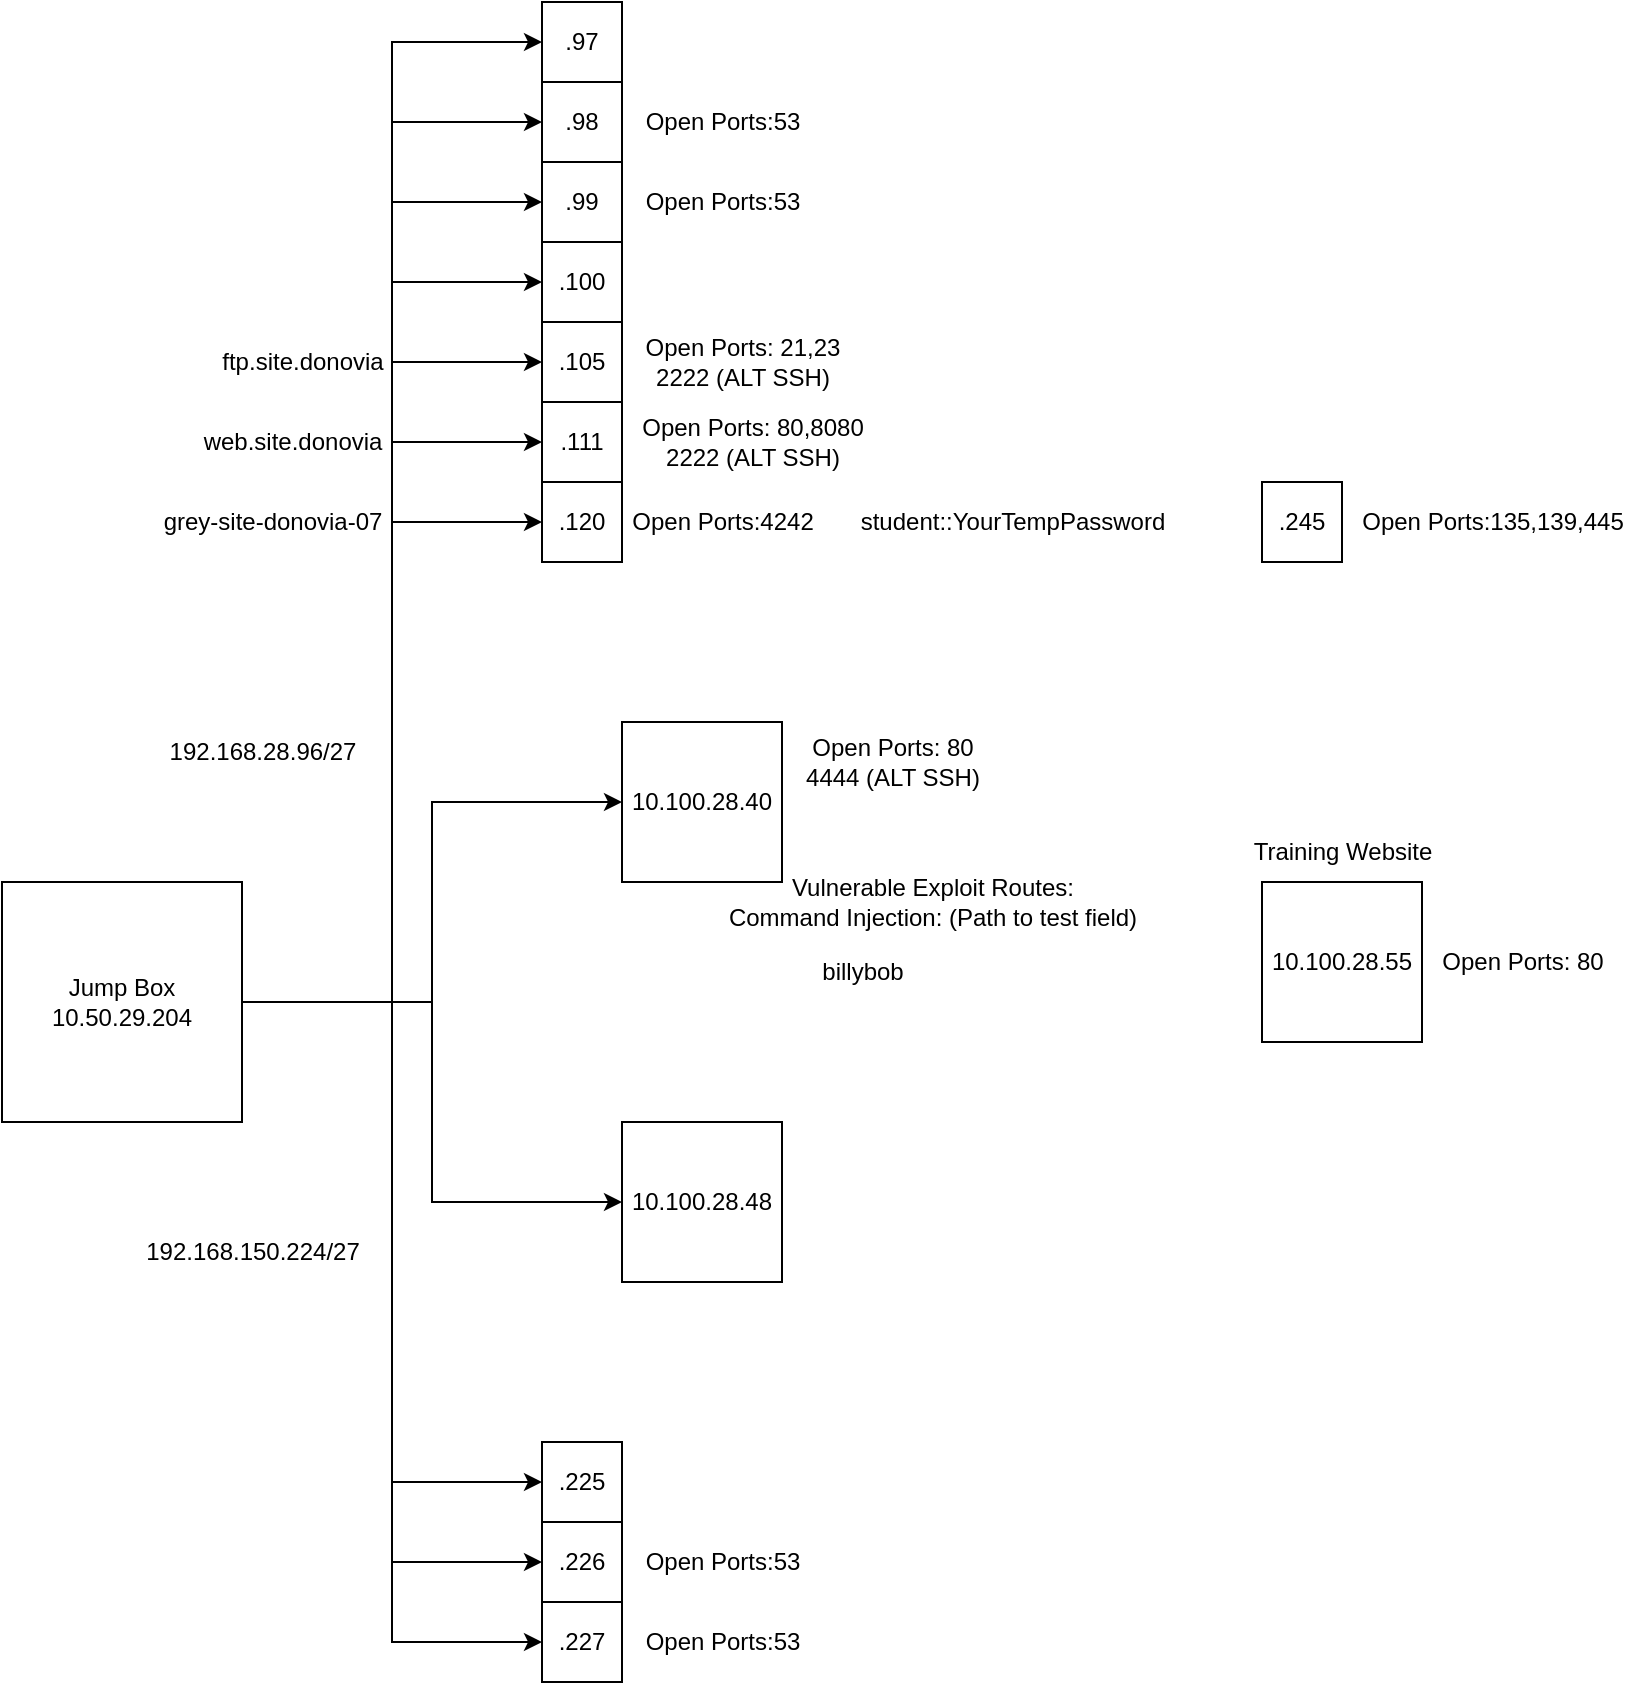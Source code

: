<mxfile version="20.8.9" type="github">
  <diagram name="Page-1" id="PPI7aoxtq6jr2701zAh0">
    <mxGraphModel dx="590" dy="513" grid="1" gridSize="10" guides="1" tooltips="1" connect="1" arrows="1" fold="1" page="1" pageScale="1" pageWidth="850" pageHeight="1100" math="0" shadow="0">
      <root>
        <mxCell id="0" />
        <mxCell id="1" parent="0" />
        <mxCell id="hsKAHakp5D6jIXOr1AbQ-16" style="edgeStyle=orthogonalEdgeStyle;rounded=0;orthogonalLoop=1;jettySize=auto;html=1;entryX=0;entryY=0.5;entryDx=0;entryDy=0;" parent="1" source="hsKAHakp5D6jIXOr1AbQ-1" target="hsKAHakp5D6jIXOr1AbQ-5" edge="1">
          <mxGeometry relative="1" as="geometry" />
        </mxCell>
        <mxCell id="hsKAHakp5D6jIXOr1AbQ-17" style="edgeStyle=orthogonalEdgeStyle;rounded=0;orthogonalLoop=1;jettySize=auto;html=1;entryX=0;entryY=0.5;entryDx=0;entryDy=0;" parent="1" source="hsKAHakp5D6jIXOr1AbQ-1" target="hsKAHakp5D6jIXOr1AbQ-8" edge="1">
          <mxGeometry relative="1" as="geometry" />
        </mxCell>
        <mxCell id="hsKAHakp5D6jIXOr1AbQ-18" style="edgeStyle=orthogonalEdgeStyle;rounded=0;orthogonalLoop=1;jettySize=auto;html=1;entryX=0;entryY=0.5;entryDx=0;entryDy=0;" parent="1" source="hsKAHakp5D6jIXOr1AbQ-1" target="hsKAHakp5D6jIXOr1AbQ-9" edge="1">
          <mxGeometry relative="1" as="geometry" />
        </mxCell>
        <mxCell id="hsKAHakp5D6jIXOr1AbQ-19" style="edgeStyle=orthogonalEdgeStyle;rounded=0;orthogonalLoop=1;jettySize=auto;html=1;entryX=0;entryY=0.5;entryDx=0;entryDy=0;" parent="1" source="hsKAHakp5D6jIXOr1AbQ-1" target="hsKAHakp5D6jIXOr1AbQ-11" edge="1">
          <mxGeometry relative="1" as="geometry" />
        </mxCell>
        <mxCell id="hsKAHakp5D6jIXOr1AbQ-20" style="edgeStyle=orthogonalEdgeStyle;rounded=0;orthogonalLoop=1;jettySize=auto;html=1;entryX=0;entryY=0.5;entryDx=0;entryDy=0;" parent="1" source="hsKAHakp5D6jIXOr1AbQ-1" target="hsKAHakp5D6jIXOr1AbQ-10" edge="1">
          <mxGeometry relative="1" as="geometry" />
        </mxCell>
        <mxCell id="hsKAHakp5D6jIXOr1AbQ-21" style="edgeStyle=orthogonalEdgeStyle;rounded=0;orthogonalLoop=1;jettySize=auto;html=1;entryX=0;entryY=0.5;entryDx=0;entryDy=0;" parent="1" source="hsKAHakp5D6jIXOr1AbQ-1" target="hsKAHakp5D6jIXOr1AbQ-7" edge="1">
          <mxGeometry relative="1" as="geometry" />
        </mxCell>
        <mxCell id="hsKAHakp5D6jIXOr1AbQ-22" style="edgeStyle=orthogonalEdgeStyle;rounded=0;orthogonalLoop=1;jettySize=auto;html=1;entryX=0;entryY=0.5;entryDx=0;entryDy=0;" parent="1" source="hsKAHakp5D6jIXOr1AbQ-1" target="hsKAHakp5D6jIXOr1AbQ-6" edge="1">
          <mxGeometry relative="1" as="geometry" />
        </mxCell>
        <mxCell id="hsKAHakp5D6jIXOr1AbQ-29" style="edgeStyle=orthogonalEdgeStyle;rounded=0;orthogonalLoop=1;jettySize=auto;html=1;entryX=0;entryY=0.5;entryDx=0;entryDy=0;" parent="1" source="hsKAHakp5D6jIXOr1AbQ-1" target="hsKAHakp5D6jIXOr1AbQ-26" edge="1">
          <mxGeometry relative="1" as="geometry" />
        </mxCell>
        <mxCell id="hsKAHakp5D6jIXOr1AbQ-30" style="edgeStyle=orthogonalEdgeStyle;rounded=0;orthogonalLoop=1;jettySize=auto;html=1;entryX=0;entryY=0.5;entryDx=0;entryDy=0;" parent="1" source="hsKAHakp5D6jIXOr1AbQ-1" target="hsKAHakp5D6jIXOr1AbQ-27" edge="1">
          <mxGeometry relative="1" as="geometry" />
        </mxCell>
        <mxCell id="hsKAHakp5D6jIXOr1AbQ-31" style="edgeStyle=orthogonalEdgeStyle;rounded=0;orthogonalLoop=1;jettySize=auto;html=1;entryX=0;entryY=0.5;entryDx=0;entryDy=0;" parent="1" source="hsKAHakp5D6jIXOr1AbQ-1" target="hsKAHakp5D6jIXOr1AbQ-28" edge="1">
          <mxGeometry relative="1" as="geometry" />
        </mxCell>
        <mxCell id="hsKAHakp5D6jIXOr1AbQ-41" style="edgeStyle=orthogonalEdgeStyle;rounded=0;orthogonalLoop=1;jettySize=auto;html=1;entryX=0;entryY=0.5;entryDx=0;entryDy=0;" parent="1" source="hsKAHakp5D6jIXOr1AbQ-1" target="hsKAHakp5D6jIXOr1AbQ-40" edge="1">
          <mxGeometry relative="1" as="geometry" />
        </mxCell>
        <mxCell id="uyFyYMNDwir9Y-g0CoSN-5" style="edgeStyle=orthogonalEdgeStyle;rounded=0;orthogonalLoop=1;jettySize=auto;html=1;entryX=0;entryY=0.5;entryDx=0;entryDy=0;" edge="1" parent="1" source="hsKAHakp5D6jIXOr1AbQ-1" target="uyFyYMNDwir9Y-g0CoSN-4">
          <mxGeometry relative="1" as="geometry" />
        </mxCell>
        <mxCell id="hsKAHakp5D6jIXOr1AbQ-1" value="&lt;div&gt;Jump Box&lt;/div&gt;&lt;div&gt;10.50.29.204&lt;/div&gt;" style="whiteSpace=wrap;html=1;aspect=fixed;" parent="1" vertex="1">
          <mxGeometry x="10" y="480" width="120" height="120" as="geometry" />
        </mxCell>
        <mxCell id="hsKAHakp5D6jIXOr1AbQ-5" value=".97" style="whiteSpace=wrap;html=1;aspect=fixed;" parent="1" vertex="1">
          <mxGeometry x="280" y="40" width="40" height="40" as="geometry" />
        </mxCell>
        <mxCell id="hsKAHakp5D6jIXOr1AbQ-6" value=".98" style="whiteSpace=wrap;html=1;aspect=fixed;" parent="1" vertex="1">
          <mxGeometry x="280" y="80" width="40" height="40" as="geometry" />
        </mxCell>
        <mxCell id="hsKAHakp5D6jIXOr1AbQ-7" value=".99" style="whiteSpace=wrap;html=1;aspect=fixed;" parent="1" vertex="1">
          <mxGeometry x="280" y="120" width="40" height="40" as="geometry" />
        </mxCell>
        <mxCell id="hsKAHakp5D6jIXOr1AbQ-8" value=".100" style="whiteSpace=wrap;html=1;aspect=fixed;" parent="1" vertex="1">
          <mxGeometry x="280" y="160" width="40" height="40" as="geometry" />
        </mxCell>
        <mxCell id="hsKAHakp5D6jIXOr1AbQ-9" value=".105" style="whiteSpace=wrap;html=1;aspect=fixed;" parent="1" vertex="1">
          <mxGeometry x="280" y="200" width="40" height="40" as="geometry" />
        </mxCell>
        <mxCell id="hsKAHakp5D6jIXOr1AbQ-10" value=".111" style="whiteSpace=wrap;html=1;aspect=fixed;" parent="1" vertex="1">
          <mxGeometry x="280" y="240" width="40" height="40" as="geometry" />
        </mxCell>
        <mxCell id="hsKAHakp5D6jIXOr1AbQ-11" value=".120" style="whiteSpace=wrap;html=1;aspect=fixed;" parent="1" vertex="1">
          <mxGeometry x="280" y="280" width="40" height="40" as="geometry" />
        </mxCell>
        <mxCell id="hsKAHakp5D6jIXOr1AbQ-23" value="&lt;div&gt;Open Ports: 21,23&lt;/div&gt;2222 (ALT SSH)" style="text;html=1;align=center;verticalAlign=middle;resizable=0;points=[];autosize=1;strokeColor=none;fillColor=none;" parent="1" vertex="1">
          <mxGeometry x="320" y="200" width="120" height="40" as="geometry" />
        </mxCell>
        <mxCell id="hsKAHakp5D6jIXOr1AbQ-24" value="Open Ports:53" style="text;html=1;align=center;verticalAlign=middle;resizable=0;points=[];autosize=1;strokeColor=none;fillColor=none;" parent="1" vertex="1">
          <mxGeometry x="320" y="805" width="100" height="30" as="geometry" />
        </mxCell>
        <mxCell id="hsKAHakp5D6jIXOr1AbQ-26" value=".225" style="whiteSpace=wrap;html=1;aspect=fixed;" parent="1" vertex="1">
          <mxGeometry x="280" y="760" width="40" height="40" as="geometry" />
        </mxCell>
        <mxCell id="hsKAHakp5D6jIXOr1AbQ-27" value=".226" style="whiteSpace=wrap;html=1;aspect=fixed;" parent="1" vertex="1">
          <mxGeometry x="280" y="800" width="40" height="40" as="geometry" />
        </mxCell>
        <mxCell id="hsKAHakp5D6jIXOr1AbQ-28" value=".227" style="whiteSpace=wrap;html=1;aspect=fixed;" parent="1" vertex="1">
          <mxGeometry x="280" y="840" width="40" height="40" as="geometry" />
        </mxCell>
        <mxCell id="hsKAHakp5D6jIXOr1AbQ-32" value="Open Ports:53" style="text;html=1;align=center;verticalAlign=middle;resizable=0;points=[];autosize=1;strokeColor=none;fillColor=none;" parent="1" vertex="1">
          <mxGeometry x="320" y="845" width="100" height="30" as="geometry" />
        </mxCell>
        <mxCell id="hsKAHakp5D6jIXOr1AbQ-33" value="&lt;div&gt;Open Ports: 80,8080&lt;/div&gt;2222 (ALT SSH)" style="text;html=1;align=center;verticalAlign=middle;resizable=0;points=[];autosize=1;strokeColor=none;fillColor=none;" parent="1" vertex="1">
          <mxGeometry x="320" y="240" width="130" height="40" as="geometry" />
        </mxCell>
        <mxCell id="hsKAHakp5D6jIXOr1AbQ-34" value="192.168.150.224/27" style="text;html=1;align=center;verticalAlign=middle;resizable=0;points=[];autosize=1;strokeColor=none;fillColor=none;" parent="1" vertex="1">
          <mxGeometry x="70" y="650" width="130" height="30" as="geometry" />
        </mxCell>
        <mxCell id="hsKAHakp5D6jIXOr1AbQ-35" value="192.168.28.96/27" style="text;html=1;align=center;verticalAlign=middle;resizable=0;points=[];autosize=1;strokeColor=none;fillColor=none;" parent="1" vertex="1">
          <mxGeometry x="80" y="400" width="120" height="30" as="geometry" />
        </mxCell>
        <mxCell id="hsKAHakp5D6jIXOr1AbQ-37" value="Open Ports:53" style="text;html=1;align=center;verticalAlign=middle;resizable=0;points=[];autosize=1;strokeColor=none;fillColor=none;" parent="1" vertex="1">
          <mxGeometry x="320" y="85" width="100" height="30" as="geometry" />
        </mxCell>
        <mxCell id="hsKAHakp5D6jIXOr1AbQ-38" value="Open Ports:53" style="text;html=1;align=center;verticalAlign=middle;resizable=0;points=[];autosize=1;strokeColor=none;fillColor=none;" parent="1" vertex="1">
          <mxGeometry x="320" y="125" width="100" height="30" as="geometry" />
        </mxCell>
        <mxCell id="hsKAHakp5D6jIXOr1AbQ-40" value="10.100.28.40" style="whiteSpace=wrap;html=1;aspect=fixed;" parent="1" vertex="1">
          <mxGeometry x="320" y="400" width="80" height="80" as="geometry" />
        </mxCell>
        <mxCell id="hsKAHakp5D6jIXOr1AbQ-42" value="&lt;div&gt;Open Ports: 80&lt;/div&gt;4444 (ALT SSH)" style="text;html=1;align=center;verticalAlign=middle;resizable=0;points=[];autosize=1;strokeColor=none;fillColor=none;" parent="1" vertex="1">
          <mxGeometry x="400" y="400" width="110" height="40" as="geometry" />
        </mxCell>
        <mxCell id="hsKAHakp5D6jIXOr1AbQ-43" value="&lt;div&gt;Vulnerable Exploit Routes:&lt;/div&gt;&lt;div&gt;Command Injection: (Path to test field)&lt;br&gt;&lt;/div&gt;" style="text;html=1;align=center;verticalAlign=middle;resizable=0;points=[];autosize=1;strokeColor=none;fillColor=none;" parent="1" vertex="1">
          <mxGeometry x="360" y="470" width="230" height="40" as="geometry" />
        </mxCell>
        <mxCell id="hsKAHakp5D6jIXOr1AbQ-45" value="billybob" style="text;html=1;align=center;verticalAlign=middle;resizable=0;points=[];autosize=1;strokeColor=none;fillColor=none;" parent="1" vertex="1">
          <mxGeometry x="410" y="510" width="60" height="30" as="geometry" />
        </mxCell>
        <mxCell id="uyFyYMNDwir9Y-g0CoSN-1" value="10.100.28.55" style="whiteSpace=wrap;html=1;aspect=fixed;" vertex="1" parent="1">
          <mxGeometry x="640" y="480" width="80" height="80" as="geometry" />
        </mxCell>
        <mxCell id="uyFyYMNDwir9Y-g0CoSN-2" value="&lt;div&gt;Training Website&lt;/div&gt;" style="text;html=1;align=center;verticalAlign=middle;resizable=0;points=[];autosize=1;strokeColor=none;fillColor=none;" vertex="1" parent="1">
          <mxGeometry x="625" y="450" width="110" height="30" as="geometry" />
        </mxCell>
        <mxCell id="uyFyYMNDwir9Y-g0CoSN-3" value="Open Ports: 80" style="text;html=1;align=center;verticalAlign=middle;resizable=0;points=[];autosize=1;strokeColor=none;fillColor=none;" vertex="1" parent="1">
          <mxGeometry x="720" y="505" width="100" height="30" as="geometry" />
        </mxCell>
        <mxCell id="uyFyYMNDwir9Y-g0CoSN-4" value="10.100.28.48" style="whiteSpace=wrap;html=1;aspect=fixed;" vertex="1" parent="1">
          <mxGeometry x="320" y="600" width="80" height="80" as="geometry" />
        </mxCell>
        <mxCell id="uyFyYMNDwir9Y-g0CoSN-6" value=".245" style="whiteSpace=wrap;html=1;aspect=fixed;" vertex="1" parent="1">
          <mxGeometry x="640" y="280" width="40" height="40" as="geometry" />
        </mxCell>
        <mxCell id="uyFyYMNDwir9Y-g0CoSN-7" value="ftp.site.donovia" style="text;html=1;align=center;verticalAlign=middle;resizable=0;points=[];autosize=1;strokeColor=none;fillColor=none;" vertex="1" parent="1">
          <mxGeometry x="110" y="205" width="100" height="30" as="geometry" />
        </mxCell>
        <mxCell id="uyFyYMNDwir9Y-g0CoSN-8" value="web.site.donovia" style="text;html=1;align=center;verticalAlign=middle;resizable=0;points=[];autosize=1;strokeColor=none;fillColor=none;" vertex="1" parent="1">
          <mxGeometry x="100" y="245" width="110" height="30" as="geometry" />
        </mxCell>
        <mxCell id="uyFyYMNDwir9Y-g0CoSN-9" value="Open Ports:4242" style="text;html=1;align=center;verticalAlign=middle;resizable=0;points=[];autosize=1;strokeColor=none;fillColor=none;" vertex="1" parent="1">
          <mxGeometry x="315" y="285" width="110" height="30" as="geometry" />
        </mxCell>
        <mxCell id="uyFyYMNDwir9Y-g0CoSN-10" value="grey-site-donovia-07" style="text;html=1;align=center;verticalAlign=middle;resizable=0;points=[];autosize=1;strokeColor=none;fillColor=none;" vertex="1" parent="1">
          <mxGeometry x="80" y="285" width="130" height="30" as="geometry" />
        </mxCell>
        <mxCell id="uyFyYMNDwir9Y-g0CoSN-11" value="student::YourTempPassword" style="text;html=1;align=center;verticalAlign=middle;resizable=0;points=[];autosize=1;strokeColor=none;fillColor=none;" vertex="1" parent="1">
          <mxGeometry x="425" y="285" width="180" height="30" as="geometry" />
        </mxCell>
        <mxCell id="uyFyYMNDwir9Y-g0CoSN-12" value="Open Ports:135,139,445" style="text;html=1;align=center;verticalAlign=middle;resizable=0;points=[];autosize=1;strokeColor=none;fillColor=none;" vertex="1" parent="1">
          <mxGeometry x="680" y="285" width="150" height="30" as="geometry" />
        </mxCell>
      </root>
    </mxGraphModel>
  </diagram>
</mxfile>
